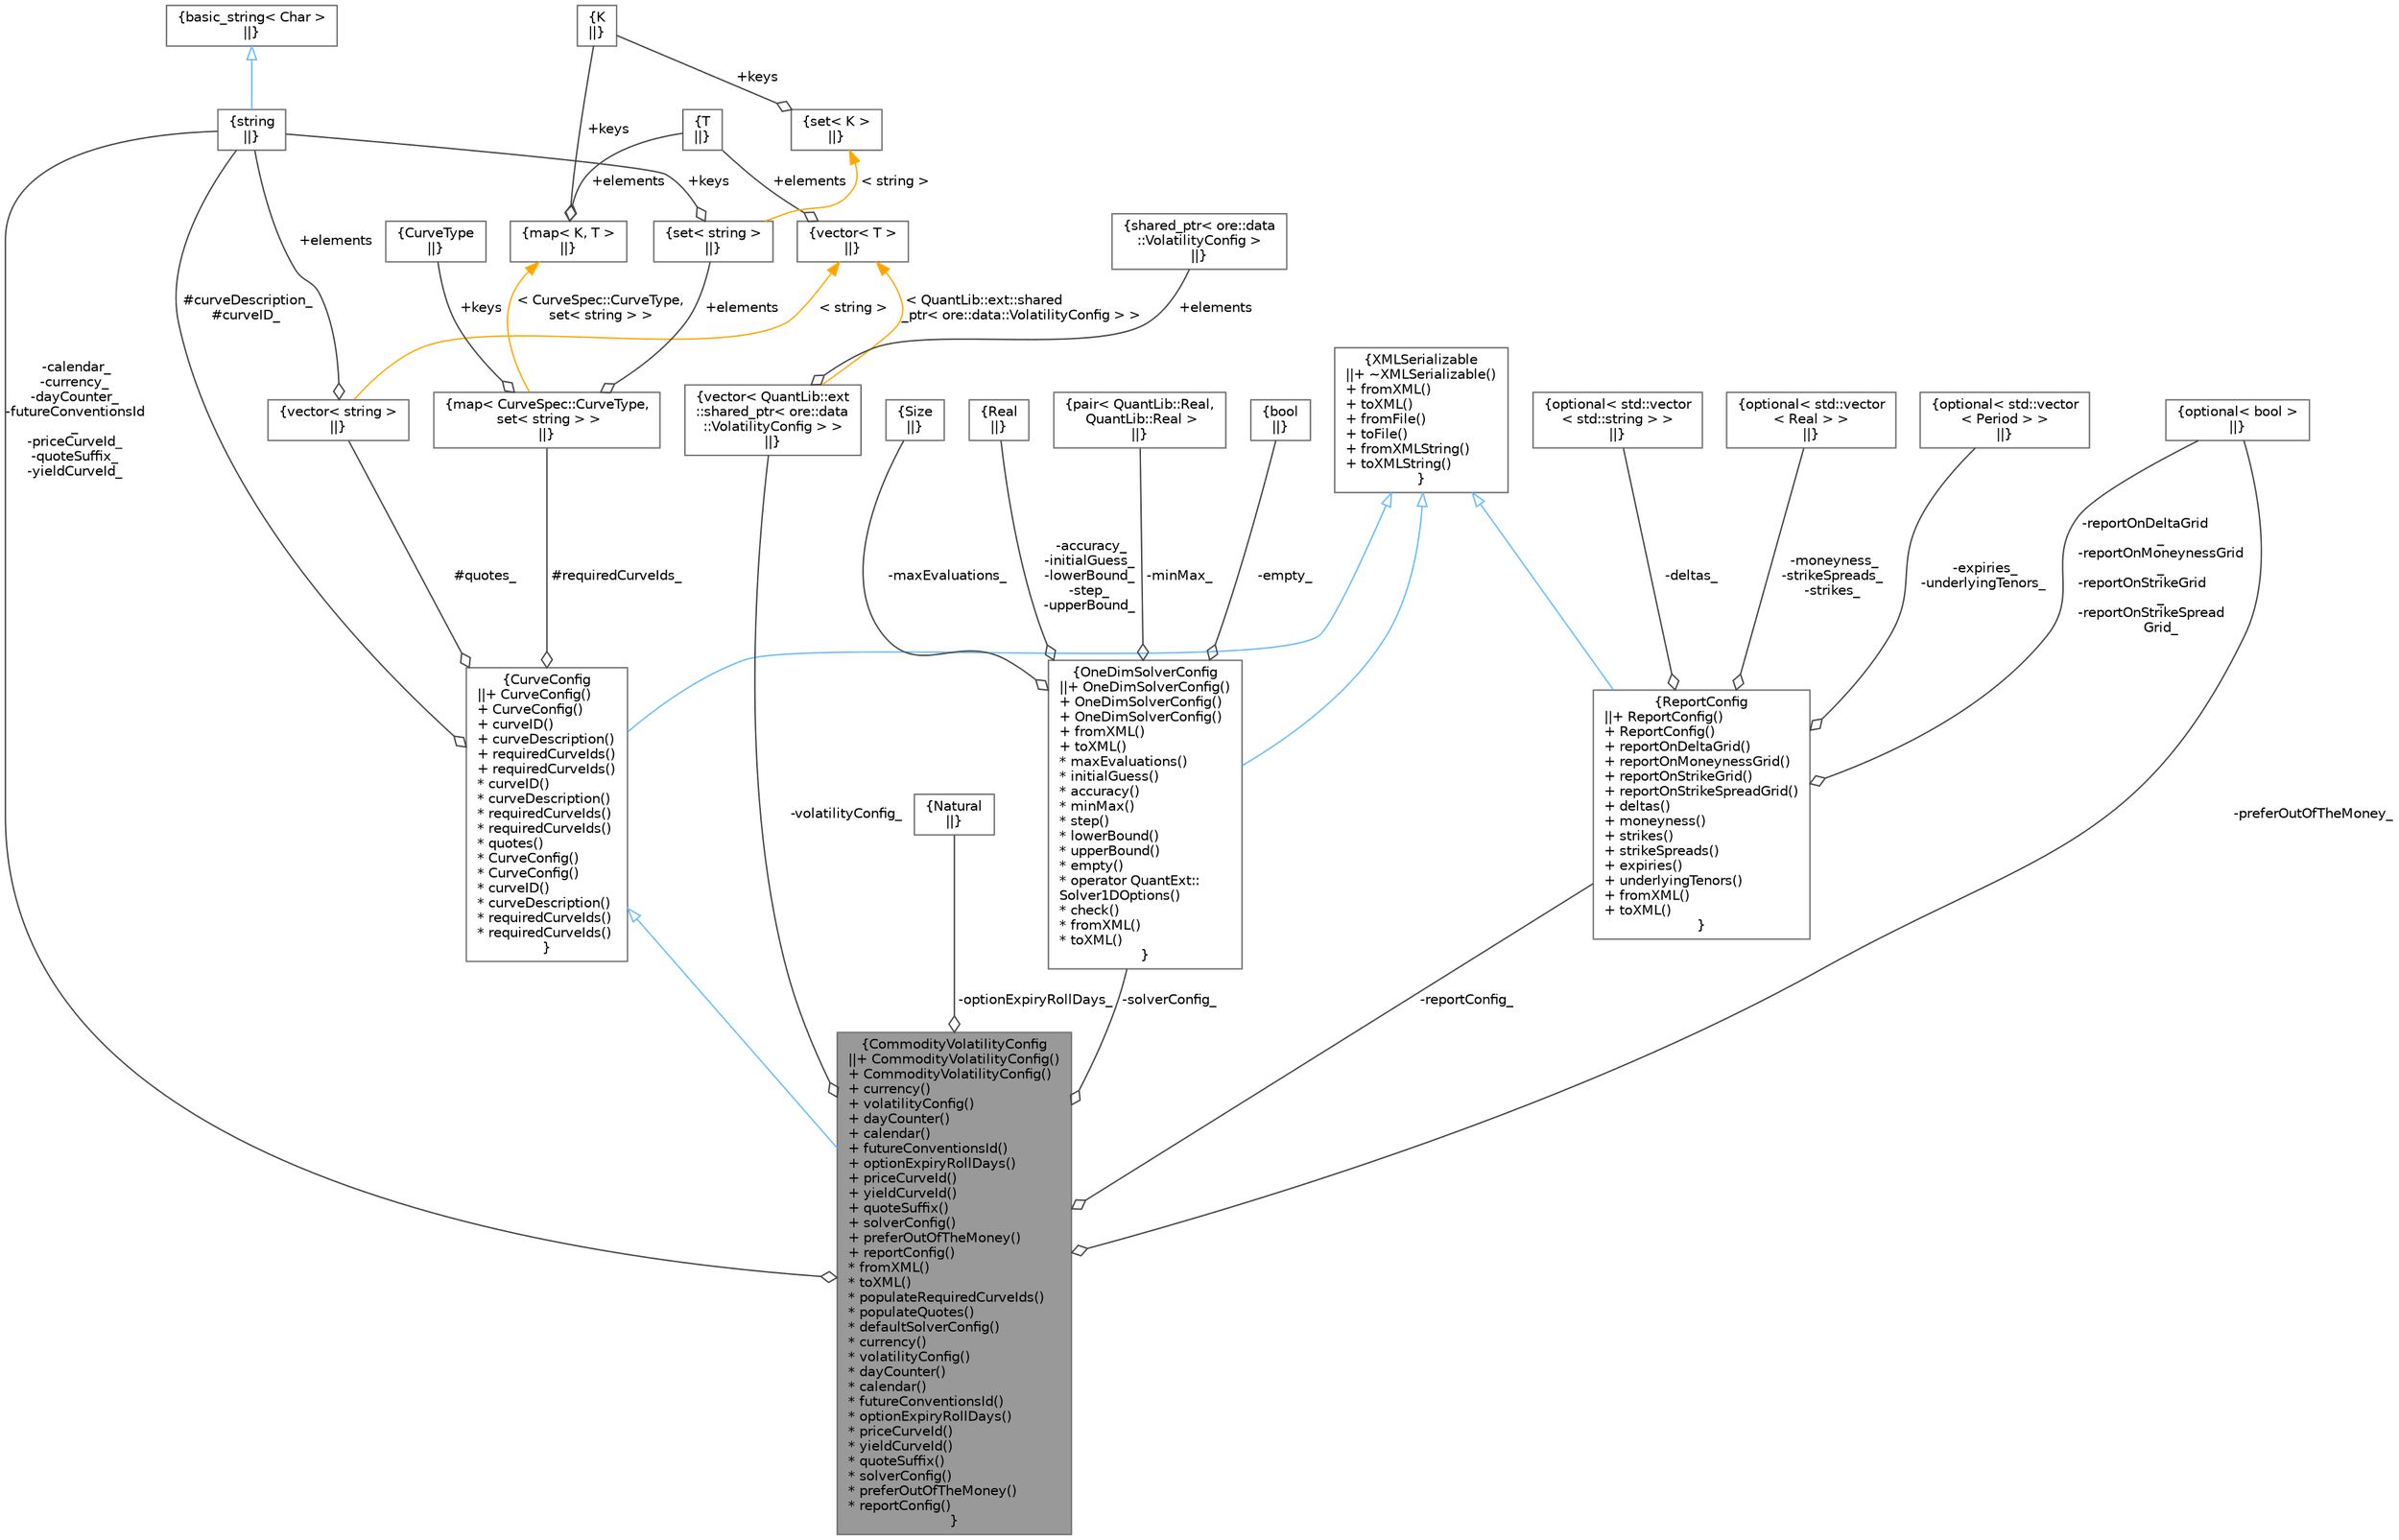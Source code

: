digraph "CommodityVolatilityConfig"
{
 // INTERACTIVE_SVG=YES
 // LATEX_PDF_SIZE
  bgcolor="transparent";
  edge [fontname=Helvetica,fontsize=10,labelfontname=Helvetica,labelfontsize=10];
  node [fontname=Helvetica,fontsize=10,shape=box,height=0.2,width=0.4];
  Node1 [label="{CommodityVolatilityConfig\n||+ CommodityVolatilityConfig()\l+ CommodityVolatilityConfig()\l+ currency()\l+ volatilityConfig()\l+ dayCounter()\l+ calendar()\l+ futureConventionsId()\l+ optionExpiryRollDays()\l+ priceCurveId()\l+ yieldCurveId()\l+ quoteSuffix()\l+ solverConfig()\l+ preferOutOfTheMoney()\l+ reportConfig()\l* fromXML()\l* toXML()\l* populateRequiredCurveIds()\l* populateQuotes()\l* defaultSolverConfig()\l* currency()\l* volatilityConfig()\l* dayCounter()\l* calendar()\l* futureConventionsId()\l* optionExpiryRollDays()\l* priceCurveId()\l* yieldCurveId()\l* quoteSuffix()\l* solverConfig()\l* preferOutOfTheMoney()\l* reportConfig()\l}",height=0.2,width=0.4,color="gray40", fillcolor="grey60", style="filled", fontcolor="black",tooltip="Commodity volatility configuration."];
  Node2 -> Node1 [dir="back",color="steelblue1",style="solid",arrowtail="onormal"];
  Node2 [label="{CurveConfig\n||+ CurveConfig()\l+ CurveConfig()\l+ curveID()\l+ curveDescription()\l+ requiredCurveIds()\l+ requiredCurveIds()\l* curveID()\l* curveDescription()\l* requiredCurveIds()\l* requiredCurveIds()\l* quotes()\l* CurveConfig()\l* CurveConfig()\l* curveID()\l* curveDescription()\l* requiredCurveIds()\l* requiredCurveIds()\l}",height=0.2,width=0.4,color="gray40", fillcolor="white", style="filled",URL="$classore_1_1data_1_1_curve_config.html",tooltip="Base curve configuration."];
  Node3 -> Node2 [dir="back",color="steelblue1",style="solid",arrowtail="onormal"];
  Node3 [label="{XMLSerializable\n||+ ~XMLSerializable()\l+ fromXML()\l+ toXML()\l+ fromFile()\l+ toFile()\l+ fromXMLString()\l+ toXMLString()\l}",height=0.2,width=0.4,color="gray40", fillcolor="white", style="filled",URL="$classore_1_1data_1_1_x_m_l_serializable.html",tooltip="Base class for all serializable classes."];
  Node4 -> Node2 [color="grey25",style="solid",label=" #curveDescription_\n#curveID_" ,arrowhead="odiamond"];
  Node4 [label="{string\n||}",height=0.2,width=0.4,color="gray40", fillcolor="white", style="filled",tooltip=" "];
  Node5 -> Node4 [dir="back",color="steelblue1",style="solid",arrowtail="onormal"];
  Node5 [label="{basic_string\< Char \>\n||}",height=0.2,width=0.4,color="gray40", fillcolor="white", style="filled",tooltip=" "];
  Node6 -> Node2 [color="grey25",style="solid",label=" #quotes_" ,arrowhead="odiamond"];
  Node6 [label="{vector\< string \>\n||}",height=0.2,width=0.4,color="gray40", fillcolor="white", style="filled",tooltip=" "];
  Node4 -> Node6 [color="grey25",style="solid",label=" +elements" ,arrowhead="odiamond"];
  Node7 -> Node6 [dir="back",color="orange",style="solid",label=" \< string \>" ];
  Node7 [label="{vector\< T \>\n||}",height=0.2,width=0.4,color="gray40", fillcolor="white", style="filled",tooltip=" "];
  Node8 -> Node7 [color="grey25",style="solid",label=" +elements" ,arrowhead="odiamond"];
  Node8 [label="{T\n||}",height=0.2,width=0.4,color="gray40", fillcolor="white", style="filled",tooltip=" "];
  Node9 -> Node2 [color="grey25",style="solid",label=" #requiredCurveIds_" ,arrowhead="odiamond"];
  Node9 [label="{map\< CurveSpec::CurveType,\l set\< string \> \>\n||}",height=0.2,width=0.4,color="gray40", fillcolor="white", style="filled",tooltip=" "];
  Node10 -> Node9 [color="grey25",style="solid",label=" +keys" ,arrowhead="odiamond"];
  Node10 [label="{CurveType\n||}",height=0.2,width=0.4,color="gray40", fillcolor="white", style="filled",tooltip=" "];
  Node11 -> Node9 [color="grey25",style="solid",label=" +elements" ,arrowhead="odiamond"];
  Node11 [label="{set\< string \>\n||}",height=0.2,width=0.4,color="gray40", fillcolor="white", style="filled",tooltip=" "];
  Node4 -> Node11 [color="grey25",style="solid",label=" +keys" ,arrowhead="odiamond"];
  Node12 -> Node11 [dir="back",color="orange",style="solid",label=" \< string \>" ];
  Node12 [label="{set\< K \>\n||}",height=0.2,width=0.4,color="gray40", fillcolor="white", style="filled",tooltip=" "];
  Node13 -> Node12 [color="grey25",style="solid",label=" +keys" ,arrowhead="odiamond"];
  Node13 [label="{K\n||}",height=0.2,width=0.4,color="gray40", fillcolor="white", style="filled",tooltip=" "];
  Node14 -> Node9 [dir="back",color="orange",style="solid",label=" \< CurveSpec::CurveType,\l set\< string \> \>" ];
  Node14 [label="{map\< K, T \>\n||}",height=0.2,width=0.4,color="gray40", fillcolor="white", style="filled",tooltip=" "];
  Node13 -> Node14 [color="grey25",style="solid",label=" +keys" ,arrowhead="odiamond"];
  Node8 -> Node14 [color="grey25",style="solid",label=" +elements" ,arrowhead="odiamond"];
  Node4 -> Node1 [color="grey25",style="solid",label=" -calendar_\n-currency_\n-dayCounter_\n-futureConventionsId\l_\n-priceCurveId_\n-quoteSuffix_\n-yieldCurveId_" ,arrowhead="odiamond"];
  Node15 -> Node1 [color="grey25",style="solid",label=" -volatilityConfig_" ,arrowhead="odiamond"];
  Node15 [label="{vector\< QuantLib::ext\l::shared_ptr\< ore::data\l::VolatilityConfig \> \>\n||}",height=0.2,width=0.4,color="gray40", fillcolor="white", style="filled",tooltip=" "];
  Node16 -> Node15 [color="grey25",style="solid",label=" +elements" ,arrowhead="odiamond"];
  Node16 [label="{shared_ptr\< ore::data\l::VolatilityConfig \>\n||}",height=0.2,width=0.4,color="gray40", fillcolor="white", style="filled",tooltip=" "];
  Node7 -> Node15 [dir="back",color="orange",style="solid",label=" \< QuantLib::ext::shared\l_ptr\< ore::data::VolatilityConfig \> \>" ];
  Node17 -> Node1 [color="grey25",style="solid",label=" -optionExpiryRollDays_" ,arrowhead="odiamond"];
  Node17 [label="{Natural\n||}",height=0.2,width=0.4,color="gray40", fillcolor="white", style="filled",tooltip=" "];
  Node18 -> Node1 [color="grey25",style="solid",label=" -solverConfig_" ,arrowhead="odiamond"];
  Node18 [label="{OneDimSolverConfig\n||+ OneDimSolverConfig()\l+ OneDimSolverConfig()\l+ OneDimSolverConfig()\l+ fromXML()\l+ toXML()\l* maxEvaluations()\l* initialGuess()\l* accuracy()\l* minMax()\l* step()\l* lowerBound()\l* upperBound()\l* empty()\l* operator QuantExt::\lSolver1DOptions()\l* check()\l* fromXML()\l* toXML()\l}",height=0.2,width=0.4,color="gray40", fillcolor="white", style="filled",URL="$classore_1_1data_1_1_one_dim_solver_config.html",tooltip=" "];
  Node3 -> Node18 [dir="back",color="steelblue1",style="solid",arrowtail="onormal"];
  Node19 -> Node18 [color="grey25",style="solid",label=" -maxEvaluations_" ,arrowhead="odiamond"];
  Node19 [label="{Size\n||}",height=0.2,width=0.4,color="gray40", fillcolor="white", style="filled",tooltip=" "];
  Node20 -> Node18 [color="grey25",style="solid",label=" -accuracy_\n-initialGuess_\n-lowerBound_\n-step_\n-upperBound_" ,arrowhead="odiamond"];
  Node20 [label="{Real\n||}",height=0.2,width=0.4,color="gray40", fillcolor="white", style="filled",tooltip=" "];
  Node21 -> Node18 [color="grey25",style="solid",label=" -minMax_" ,arrowhead="odiamond"];
  Node21 [label="{pair\< QuantLib::Real,\l QuantLib::Real \>\n||}",height=0.2,width=0.4,color="gray40", fillcolor="white", style="filled",tooltip=" "];
  Node22 -> Node18 [color="grey25",style="solid",label=" -empty_" ,arrowhead="odiamond"];
  Node22 [label="{bool\n||}",height=0.2,width=0.4,color="gray40", fillcolor="white", style="filled",URL="$classbool.html",tooltip=" "];
  Node23 -> Node1 [color="grey25",style="solid",label=" -preferOutOfTheMoney_" ,arrowhead="odiamond"];
  Node23 [label="{optional\< bool \>\n||}",height=0.2,width=0.4,color="gray40", fillcolor="white", style="filled",tooltip=" "];
  Node24 -> Node1 [color="grey25",style="solid",label=" -reportConfig_" ,arrowhead="odiamond"];
  Node24 [label="{ReportConfig\n||+ ReportConfig()\l+ ReportConfig()\l+ reportOnDeltaGrid()\l+ reportOnMoneynessGrid()\l+ reportOnStrikeGrid()\l+ reportOnStrikeSpreadGrid()\l+ deltas()\l+ moneyness()\l+ strikes()\l+ strikeSpreads()\l+ expiries()\l+ underlyingTenors()\l+ fromXML()\l+ toXML()\l}",height=0.2,width=0.4,color="gray40", fillcolor="white", style="filled",URL="$classore_1_1data_1_1_report_config.html",tooltip=" "];
  Node3 -> Node24 [dir="back",color="steelblue1",style="solid",arrowtail="onormal"];
  Node23 -> Node24 [color="grey25",style="solid",label=" -reportOnDeltaGrid\l_\n-reportOnMoneynessGrid\l_\n-reportOnStrikeGrid\l_\n-reportOnStrikeSpread\lGrid_" ,arrowhead="odiamond"];
  Node25 -> Node24 [color="grey25",style="solid",label=" -deltas_" ,arrowhead="odiamond"];
  Node25 [label="{optional\< std::vector\l\< std::string \> \>\n||}",height=0.2,width=0.4,color="gray40", fillcolor="white", style="filled",tooltip=" "];
  Node26 -> Node24 [color="grey25",style="solid",label=" -moneyness_\n-strikeSpreads_\n-strikes_" ,arrowhead="odiamond"];
  Node26 [label="{optional\< std::vector\l\< Real \> \>\n||}",height=0.2,width=0.4,color="gray40", fillcolor="white", style="filled",tooltip=" "];
  Node27 -> Node24 [color="grey25",style="solid",label=" -expiries_\n-underlyingTenors_" ,arrowhead="odiamond"];
  Node27 [label="{optional\< std::vector\l\< Period \> \>\n||}",height=0.2,width=0.4,color="gray40", fillcolor="white", style="filled",tooltip=" "];
}
